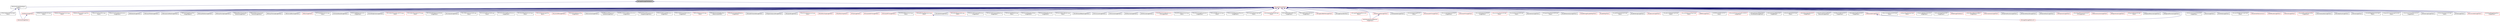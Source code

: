 digraph "itkImageToImageFilterDetail.h"
{
 // LATEX_PDF_SIZE
  edge [fontname="Helvetica",fontsize="10",labelfontname="Helvetica",labelfontsize="10"];
  node [fontname="Helvetica",fontsize="10",shape=record];
  Node1 [label="itkImageToImageFilterDetail.h",height=0.2,width=0.4,color="black", fillcolor="grey75", style="filled", fontcolor="black",tooltip=" "];
  Node1 -> Node2 [dir="back",color="midnightblue",fontsize="10",style="solid",fontname="Helvetica"];
  Node2 [label="itkExtractImageFilterRegion\lCopier.h",height=0.2,width=0.4,color="black", fillcolor="white", style="filled",URL="$itkExtractImageFilterRegionCopier_8h.html",tooltip=" "];
  Node2 -> Node3 [dir="back",color="midnightblue",fontsize="10",style="solid",fontname="Helvetica"];
  Node3 [label="itkExtractImageFilter.h",height=0.2,width=0.4,color="red", fillcolor="white", style="filled",URL="$itkExtractImageFilter_8h.html",tooltip=" "];
  Node2 -> Node5 [dir="back",color="midnightblue",fontsize="10",style="solid",fontname="Helvetica"];
  Node5 [label="itkTestingExtractSliceImage\lFilter.h",height=0.2,width=0.4,color="black", fillcolor="white", style="filled",URL="$itkTestingExtractSliceImageFilter_8h.html",tooltip=" "];
  Node1 -> Node6 [dir="back",color="midnightblue",fontsize="10",style="solid",fontname="Helvetica"];
  Node6 [label="itkImageToImageFilter.h",height=0.2,width=0.4,color="red", fillcolor="white", style="filled",URL="$itkImageToImageFilter_8h.html",tooltip=" "];
  Node6 -> Node7 [dir="back",color="midnightblue",fontsize="10",style="solid",fontname="Helvetica"];
  Node7 [label="itkAccumulateImageFilter.h",height=0.2,width=0.4,color="red", fillcolor="white", style="filled",URL="$itkAccumulateImageFilter_8h.html",tooltip=" "];
  Node6 -> Node9 [dir="back",color="midnightblue",fontsize="10",style="solid",fontname="Helvetica"];
  Node9 [label="itkAttributeMorphologyBase\lImageFilter.h",height=0.2,width=0.4,color="red", fillcolor="white", style="filled",URL="$itkAttributeMorphologyBaseImageFilter_8h.html",tooltip=" "];
  Node6 -> Node12 [dir="back",color="midnightblue",fontsize="10",style="solid",fontname="Helvetica"];
  Node12 [label="itkBSplineControlPointImage\lFilter.h",height=0.2,width=0.4,color="black", fillcolor="white", style="filled",URL="$itkBSplineControlPointImageFilter_8h.html",tooltip=" "];
  Node6 -> Node13 [dir="back",color="midnightblue",fontsize="10",style="solid",fontname="Helvetica"];
  Node13 [label="itkBSplineDecompositionImage\lFilter.h",height=0.2,width=0.4,color="red", fillcolor="white", style="filled",URL="$itkBSplineDecompositionImageFilter_8h.html",tooltip=" "];
  Node6 -> Node38 [dir="back",color="midnightblue",fontsize="10",style="solid",fontname="Helvetica"];
  Node38 [label="itkBSplineResampleImageFilter\lBase.h",height=0.2,width=0.4,color="red", fillcolor="white", style="filled",URL="$itkBSplineResampleImageFilterBase_8h.html",tooltip=" "];
  Node6 -> Node44 [dir="back",color="midnightblue",fontsize="10",style="solid",fontname="Helvetica"];
  Node44 [label="itkBayesianClassifierImage\lFilter.h",height=0.2,width=0.4,color="black", fillcolor="white", style="filled",URL="$itkBayesianClassifierImageFilter_8h.html",tooltip=" "];
  Node6 -> Node45 [dir="back",color="midnightblue",fontsize="10",style="solid",fontname="Helvetica"];
  Node45 [label="itkBayesianClassifierInitialization\lImageFilter.h",height=0.2,width=0.4,color="black", fillcolor="white", style="filled",URL="$itkBayesianClassifierInitializationImageFilter_8h.html",tooltip=" "];
  Node6 -> Node46 [dir="back",color="midnightblue",fontsize="10",style="solid",fontname="Helvetica"];
  Node46 [label="itkBilateralImageFilter.h",height=0.2,width=0.4,color="black", fillcolor="white", style="filled",URL="$itkBilateralImageFilter_8h.html",tooltip=" "];
  Node6 -> Node47 [dir="back",color="midnightblue",fontsize="10",style="solid",fontname="Helvetica"];
  Node47 [label="itkBinaryFillholeImageFilter.h",height=0.2,width=0.4,color="black", fillcolor="white", style="filled",URL="$itkBinaryFillholeImageFilter_8h.html",tooltip=" "];
  Node6 -> Node48 [dir="back",color="midnightblue",fontsize="10",style="solid",fontname="Helvetica"];
  Node48 [label="itkBinaryGrindPeakImageFilter.h",height=0.2,width=0.4,color="black", fillcolor="white", style="filled",URL="$itkBinaryGrindPeakImageFilter_8h.html",tooltip=" "];
  Node6 -> Node49 [dir="back",color="midnightblue",fontsize="10",style="solid",fontname="Helvetica"];
  Node49 [label="itkBinaryImageToLevelSet\lImageAdaptor.h",height=0.2,width=0.4,color="black", fillcolor="white", style="filled",URL="$itkBinaryImageToLevelSetImageAdaptor_8h.html",tooltip=" "];
  Node6 -> Node50 [dir="back",color="midnightblue",fontsize="10",style="solid",fontname="Helvetica"];
  Node50 [label="itkBinaryMedianImageFilter.h",height=0.2,width=0.4,color="black", fillcolor="white", style="filled",URL="$itkBinaryMedianImageFilter_8h.html",tooltip=" "];
  Node6 -> Node51 [dir="back",color="midnightblue",fontsize="10",style="solid",fontname="Helvetica"];
  Node51 [label="itkBinaryPruningImageFilter.h",height=0.2,width=0.4,color="black", fillcolor="white", style="filled",URL="$itkBinaryPruningImageFilter_8h.html",tooltip=" "];
  Node6 -> Node52 [dir="back",color="midnightblue",fontsize="10",style="solid",fontname="Helvetica"];
  Node52 [label="itkBinaryReconstructionBy\lDilationImageFilter.h",height=0.2,width=0.4,color="black", fillcolor="white", style="filled",URL="$itkBinaryReconstructionByDilationImageFilter_8h.html",tooltip=" "];
  Node6 -> Node53 [dir="back",color="midnightblue",fontsize="10",style="solid",fontname="Helvetica"];
  Node53 [label="itkBinaryReconstructionBy\lErosionImageFilter.h",height=0.2,width=0.4,color="black", fillcolor="white", style="filled",URL="$itkBinaryReconstructionByErosionImageFilter_8h.html",tooltip=" "];
  Node6 -> Node54 [dir="back",color="midnightblue",fontsize="10",style="solid",fontname="Helvetica"];
  Node54 [label="itkBinaryThinningImageFilter.h",height=0.2,width=0.4,color="black", fillcolor="white", style="filled",URL="$itkBinaryThinningImageFilter_8h.html",tooltip=" "];
  Node6 -> Node55 [dir="back",color="midnightblue",fontsize="10",style="solid",fontname="Helvetica"];
  Node55 [label="itkBinomialBlurImageFilter.h",height=0.2,width=0.4,color="black", fillcolor="white", style="filled",URL="$itkBinomialBlurImageFilter_8h.html",tooltip=" "];
  Node6 -> Node56 [dir="back",color="midnightblue",fontsize="10",style="solid",fontname="Helvetica"];
  Node56 [label="itkBoxImageFilter.h",height=0.2,width=0.4,color="red", fillcolor="white", style="filled",URL="$itkBoxImageFilter_8h.html",tooltip=" "];
  Node6 -> Node108 [dir="back",color="midnightblue",fontsize="10",style="solid",fontname="Helvetica"];
  Node108 [label="itkChangeInformationImage\lFilter.h",height=0.2,width=0.4,color="black", fillcolor="white", style="filled",URL="$itkChangeInformationImageFilter_8h.html",tooltip=" "];
  Node6 -> Node109 [dir="back",color="midnightblue",fontsize="10",style="solid",fontname="Helvetica"];
  Node109 [label="itkCheckerBoardImageFilter.h",height=0.2,width=0.4,color="black", fillcolor="white", style="filled",URL="$itkCheckerBoardImageFilter_8h.html",tooltip=" "];
  Node6 -> Node110 [dir="back",color="midnightblue",fontsize="10",style="solid",fontname="Helvetica"];
  Node110 [label="itkClosingByReconstruction\lImageFilter.h",height=0.2,width=0.4,color="black", fillcolor="white", style="filled",URL="$itkClosingByReconstructionImageFilter_8h.html",tooltip=" "];
  Node6 -> Node111 [dir="back",color="midnightblue",fontsize="10",style="solid",fontname="Helvetica"];
  Node111 [label="itkCollidingFrontsImageFilter.h",height=0.2,width=0.4,color="black", fillcolor="white", style="filled",URL="$itkCollidingFrontsImageFilter_8h.html",tooltip=" "];
  Node6 -> Node112 [dir="back",color="midnightblue",fontsize="10",style="solid",fontname="Helvetica"];
  Node112 [label="itkComplexToComplex1DFFTImage\lFilter.h",height=0.2,width=0.4,color="red", fillcolor="white", style="filled",URL="$itkComplexToComplex1DFFTImageFilter_8h.html",tooltip=" "];
  Node6 -> Node115 [dir="back",color="midnightblue",fontsize="10",style="solid",fontname="Helvetica"];
  Node115 [label="itkComplexToComplexFFTImage\lFilter.h",height=0.2,width=0.4,color="red", fillcolor="white", style="filled",URL="$itkComplexToComplexFFTImageFilter_8h.html",tooltip=" "];
  Node6 -> Node118 [dir="back",color="midnightblue",fontsize="10",style="solid",fontname="Helvetica"];
  Node118 [label="itkComposeDisplacementFields\lImageFilter.h",height=0.2,width=0.4,color="black", fillcolor="white", style="filled",URL="$itkComposeDisplacementFieldsImageFilter_8h.html",tooltip=" "];
  Node6 -> Node119 [dir="back",color="midnightblue",fontsize="10",style="solid",fontname="Helvetica"];
  Node119 [label="itkComposeImageFilter.h",height=0.2,width=0.4,color="black", fillcolor="white", style="filled",URL="$itkComposeImageFilter_8h.html",tooltip=" "];
  Node6 -> Node120 [dir="back",color="midnightblue",fontsize="10",style="solid",fontname="Helvetica"];
  Node120 [label="itkConfidenceConnectedImage\lFilter.h",height=0.2,width=0.4,color="black", fillcolor="white", style="filled",URL="$itkConfidenceConnectedImageFilter_8h.html",tooltip=" "];
  Node6 -> Node121 [dir="back",color="midnightblue",fontsize="10",style="solid",fontname="Helvetica"];
  Node121 [label="itkConnectedThresholdImage\lFilter.h",height=0.2,width=0.4,color="black", fillcolor="white", style="filled",URL="$itkConnectedThresholdImageFilter_8h.html",tooltip=" "];
  Node6 -> Node122 [dir="back",color="midnightblue",fontsize="10",style="solid",fontname="Helvetica"];
  Node122 [label="itkContourDirectedMeanDistance\lImageFilter.h",height=0.2,width=0.4,color="black", fillcolor="white", style="filled",URL="$itkContourDirectedMeanDistanceImageFilter_8h.html",tooltip=" "];
  Node6 -> Node123 [dir="back",color="midnightblue",fontsize="10",style="solid",fontname="Helvetica"];
  Node123 [label="itkContourMeanDistanceImage\lFilter.h",height=0.2,width=0.4,color="black", fillcolor="white", style="filled",URL="$itkContourMeanDistanceImageFilter_8h.html",tooltip=" "];
  Node6 -> Node124 [dir="back",color="midnightblue",fontsize="10",style="solid",fontname="Helvetica"];
  Node124 [label="itkConvolutionImageFilter\lBase.h",height=0.2,width=0.4,color="red", fillcolor="white", style="filled",URL="$itkConvolutionImageFilterBase_8h.html",tooltip=" "];
  Node6 -> Node138 [dir="back",color="midnightblue",fontsize="10",style="solid",fontname="Helvetica"];
  Node138 [label="itkCyclicShiftImageFilter.h",height=0.2,width=0.4,color="red", fillcolor="white", style="filled",URL="$itkCyclicShiftImageFilter_8h.html",tooltip=" "];
  Node6 -> Node140 [dir="back",color="midnightblue",fontsize="10",style="solid",fontname="Helvetica"];
  Node140 [label="itkDanielssonDistanceMap\lImageFilter.h",height=0.2,width=0.4,color="red", fillcolor="white", style="filled",URL="$itkDanielssonDistanceMapImageFilter_8h.html",tooltip=" "];
  Node6 -> Node144 [dir="back",color="midnightblue",fontsize="10",style="solid",fontname="Helvetica"];
  Node144 [label="itkDerivativeImageFilter.h",height=0.2,width=0.4,color="black", fillcolor="white", style="filled",URL="$itkDerivativeImageFilter_8h.html",tooltip=" "];
  Node6 -> Node145 [dir="back",color="midnightblue",fontsize="10",style="solid",fontname="Helvetica"];
  Node145 [label="itkDifferenceOfGaussians\lGradientImageFilter.h",height=0.2,width=0.4,color="black", fillcolor="white", style="filled",URL="$itkDifferenceOfGaussiansGradientImageFilter_8h.html",tooltip=" "];
  Node6 -> Node146 [dir="back",color="midnightblue",fontsize="10",style="solid",fontname="Helvetica"];
  Node146 [label="itkDiffusionTensor3DReconstruction\lImageFilter.h",height=0.2,width=0.4,color="black", fillcolor="white", style="filled",URL="$itkDiffusionTensor3DReconstructionImageFilter_8h.html",tooltip=" "];
  Node6 -> Node17 [dir="back",color="midnightblue",fontsize="10",style="solid",fontname="Helvetica"];
  Node17 [label="itkDirectFourierReconstruction\lImageToImageFilter.h",height=0.2,width=0.4,color="black", fillcolor="white", style="filled",URL="$itkDirectFourierReconstructionImageToImageFilter_8h.html",tooltip=" "];
  Node6 -> Node147 [dir="back",color="midnightblue",fontsize="10",style="solid",fontname="Helvetica"];
  Node147 [label="itkDirectedHausdorffDistance\lImageFilter.h",height=0.2,width=0.4,color="black", fillcolor="white", style="filled",URL="$itkDirectedHausdorffDistanceImageFilter_8h.html",tooltip=" "];
  Node6 -> Node148 [dir="back",color="midnightblue",fontsize="10",style="solid",fontname="Helvetica"];
  Node148 [label="itkDiscreteGaussianDerivative\lImageFilter.h",height=0.2,width=0.4,color="black", fillcolor="white", style="filled",URL="$itkDiscreteGaussianDerivativeImageFilter_8h.html",tooltip=" "];
  Node6 -> Node149 [dir="back",color="midnightblue",fontsize="10",style="solid",fontname="Helvetica"];
  Node149 [label="itkDiscreteGaussianImage\lFilter.h",height=0.2,width=0.4,color="red", fillcolor="white", style="filled",URL="$itkDiscreteGaussianImageFilter_8h.html",tooltip=" "];
  Node6 -> Node152 [dir="back",color="midnightblue",fontsize="10",style="solid",fontname="Helvetica"];
  Node152 [label="itkDisplacementFieldJacobian\lDeterminantFilter.h",height=0.2,width=0.4,color="black", fillcolor="white", style="filled",URL="$itkDisplacementFieldJacobianDeterminantFilter_8h.html",tooltip=" "];
  Node6 -> Node153 [dir="back",color="midnightblue",fontsize="10",style="solid",fontname="Helvetica"];
  Node153 [label="itkDisplacementFieldToBSpline\lImageFilter.h",height=0.2,width=0.4,color="red", fillcolor="white", style="filled",URL="$itkDisplacementFieldToBSplineImageFilter_8h.html",tooltip=" "];
  Node6 -> Node157 [dir="back",color="midnightblue",fontsize="10",style="solid",fontname="Helvetica"];
  Node157 [label="itkDoubleThresholdImageFilter.h",height=0.2,width=0.4,color="black", fillcolor="white", style="filled",URL="$itkDoubleThresholdImageFilter_8h.html",tooltip=" "];
  Node6 -> Node158 [dir="back",color="midnightblue",fontsize="10",style="solid",fontname="Helvetica"];
  Node158 [label="itkEigenAnalysis2DImageFilter.h",height=0.2,width=0.4,color="black", fillcolor="white", style="filled",URL="$itkEigenAnalysis2DImageFilter_8h.html",tooltip=" "];
  Node6 -> Node159 [dir="back",color="midnightblue",fontsize="10",style="solid",fontname="Helvetica"];
  Node159 [label="itkExpandImageFilter.h",height=0.2,width=0.4,color="black", fillcolor="white", style="filled",URL="$itkExpandImageFilter_8h.html",tooltip=" "];
  Node6 -> Node160 [dir="back",color="midnightblue",fontsize="10",style="solid",fontname="Helvetica"];
  Node160 [label="itkFastChamferDistanceImage\lFilter.h",height=0.2,width=0.4,color="red", fillcolor="white", style="filled",URL="$itkFastChamferDistanceImageFilter_8h.html",tooltip=" "];
  Node6 -> Node165 [dir="back",color="midnightblue",fontsize="10",style="solid",fontname="Helvetica"];
  Node165 [label="itkFastMarchingImageFilter.h",height=0.2,width=0.4,color="red", fillcolor="white", style="filled",URL="$itkFastMarchingImageFilter_8h.html",tooltip=" "];
  Node6 -> Node171 [dir="back",color="midnightblue",fontsize="10",style="solid",fontname="Helvetica"];
  Node171 [label="itkFastMarchingTraits.h",height=0.2,width=0.4,color="red", fillcolor="white", style="filled",URL="$itkFastMarchingTraits_8h.html",tooltip=" "];
  Node6 -> Node182 [dir="back",color="midnightblue",fontsize="10",style="solid",fontname="Helvetica"];
  Node182 [label="itkFlipImageFilter.h",height=0.2,width=0.4,color="red", fillcolor="white", style="filled",URL="$itkFlipImageFilter_8h.html",tooltip=" "];
  Node6 -> Node184 [dir="back",color="midnightblue",fontsize="10",style="solid",fontname="Helvetica"];
  Node184 [label="itkForward1DFFTImageFilter.h",height=0.2,width=0.4,color="red", fillcolor="white", style="filled",URL="$itkForward1DFFTImageFilter_8h.html",tooltip=" "];
  Node6 -> Node187 [dir="back",color="midnightblue",fontsize="10",style="solid",fontname="Helvetica"];
  Node187 [label="itkForwardFFTImageFilter.h",height=0.2,width=0.4,color="red", fillcolor="white", style="filled",URL="$itkForwardFFTImageFilter_8h.html",tooltip=" "];
  Node6 -> Node190 [dir="back",color="midnightblue",fontsize="10",style="solid",fontname="Helvetica"];
  Node190 [label="itkFullToHalfHermitianImage\lFilter.h",height=0.2,width=0.4,color="black", fillcolor="white", style="filled",URL="$itkFullToHalfHermitianImageFilter_8h.html",tooltip=" "];
  Node6 -> Node191 [dir="back",color="midnightblue",fontsize="10",style="solid",fontname="Helvetica"];
  Node191 [label="itkGPUImageToImageFilter.h",height=0.2,width=0.4,color="red", fillcolor="white", style="filled",URL="$itkGPUImageToImageFilter_8h.html",tooltip=" "];
  Node191 -> Node203 [dir="back",color="midnightblue",fontsize="10",style="solid",fontname="Helvetica"];
  Node203 [label="itkGPUNeighborhoodOperator\lImageFilter.h",height=0.2,width=0.4,color="red", fillcolor="white", style="filled",URL="$itkGPUNeighborhoodOperatorImageFilter_8h.html",tooltip=" "];
  Node6 -> Node203 [dir="back",color="midnightblue",fontsize="10",style="solid",fontname="Helvetica"];
  Node6 -> Node204 [dir="back",color="midnightblue",fontsize="10",style="solid",fontname="Helvetica"];
  Node204 [label="itkGradientImageFilter.h",height=0.2,width=0.4,color="black", fillcolor="white", style="filled",URL="$itkGradientImageFilter_8h.html",tooltip=" "];
  Node6 -> Node205 [dir="back",color="midnightblue",fontsize="10",style="solid",fontname="Helvetica"];
  Node205 [label="itkGradientMagnitudeImage\lFilter.h",height=0.2,width=0.4,color="red", fillcolor="white", style="filled",URL="$itkGradientMagnitudeImageFilter_8h.html",tooltip=" "];
  Node6 -> Node207 [dir="back",color="midnightblue",fontsize="10",style="solid",fontname="Helvetica"];
  Node207 [label="itkGrayscaleConnectedClosing\lImageFilter.h",height=0.2,width=0.4,color="black", fillcolor="white", style="filled",URL="$itkGrayscaleConnectedClosingImageFilter_8h.html",tooltip=" "];
  Node6 -> Node208 [dir="back",color="midnightblue",fontsize="10",style="solid",fontname="Helvetica"];
  Node208 [label="itkGrayscaleConnectedOpening\lImageFilter.h",height=0.2,width=0.4,color="black", fillcolor="white", style="filled",URL="$itkGrayscaleConnectedOpeningImageFilter_8h.html",tooltip=" "];
  Node6 -> Node209 [dir="back",color="midnightblue",fontsize="10",style="solid",fontname="Helvetica"];
  Node209 [label="itkGrayscaleFillholeImage\lFilter.h",height=0.2,width=0.4,color="black", fillcolor="white", style="filled",URL="$itkGrayscaleFillholeImageFilter_8h.html",tooltip=" "];
  Node6 -> Node210 [dir="back",color="midnightblue",fontsize="10",style="solid",fontname="Helvetica"];
  Node210 [label="itkGrayscaleGeodesicDilate\lImageFilter.h",height=0.2,width=0.4,color="black", fillcolor="white", style="filled",URL="$itkGrayscaleGeodesicDilateImageFilter_8h.html",tooltip=" "];
  Node6 -> Node211 [dir="back",color="midnightblue",fontsize="10",style="solid",fontname="Helvetica"];
  Node211 [label="itkGrayscaleGeodesicErode\lImageFilter.h",height=0.2,width=0.4,color="black", fillcolor="white", style="filled",URL="$itkGrayscaleGeodesicErodeImageFilter_8h.html",tooltip=" "];
  Node6 -> Node212 [dir="back",color="midnightblue",fontsize="10",style="solid",fontname="Helvetica"];
  Node212 [label="itkGrayscaleGrindPeakImage\lFilter.h",height=0.2,width=0.4,color="black", fillcolor="white", style="filled",URL="$itkGrayscaleGrindPeakImageFilter_8h.html",tooltip=" "];
  Node6 -> Node213 [dir="back",color="midnightblue",fontsize="10",style="solid",fontname="Helvetica"];
  Node213 [label="itkGridForwardWarpImageFilter.h",height=0.2,width=0.4,color="black", fillcolor="white", style="filled",URL="$itkGridForwardWarpImageFilter_8h.html",tooltip=" "];
  Node6 -> Node214 [dir="back",color="midnightblue",fontsize="10",style="solid",fontname="Helvetica"];
  Node214 [label="itkHConcaveImageFilter.h",height=0.2,width=0.4,color="black", fillcolor="white", style="filled",URL="$itkHConcaveImageFilter_8h.html",tooltip=" "];
  Node6 -> Node215 [dir="back",color="midnightblue",fontsize="10",style="solid",fontname="Helvetica"];
  Node215 [label="itkHConvexImageFilter.h",height=0.2,width=0.4,color="black", fillcolor="white", style="filled",URL="$itkHConvexImageFilter_8h.html",tooltip=" "];
  Node6 -> Node216 [dir="back",color="midnightblue",fontsize="10",style="solid",fontname="Helvetica"];
  Node216 [label="itkHMaximaImageFilter.h",height=0.2,width=0.4,color="black", fillcolor="white", style="filled",URL="$itkHMaximaImageFilter_8h.html",tooltip=" "];
  Node6 -> Node217 [dir="back",color="midnightblue",fontsize="10",style="solid",fontname="Helvetica"];
  Node217 [label="itkHMinimaImageFilter.h",height=0.2,width=0.4,color="black", fillcolor="white", style="filled",URL="$itkHMinimaImageFilter_8h.html",tooltip=" "];
  Node6 -> Node218 [dir="back",color="midnightblue",fontsize="10",style="solid",fontname="Helvetica"];
  Node218 [label="itkHalfHermitianToRealInverse\lFFTImageFilter.h",height=0.2,width=0.4,color="red", fillcolor="white", style="filled",URL="$itkHalfHermitianToRealInverseFFTImageFilter_8h.html",tooltip=" "];
  Node6 -> Node221 [dir="back",color="midnightblue",fontsize="10",style="solid",fontname="Helvetica"];
  Node221 [label="itkHalfToFullHermitianImage\lFilter.h",height=0.2,width=0.4,color="black", fillcolor="white", style="filled",URL="$itkHalfToFullHermitianImageFilter_8h.html",tooltip=" "];
  Node6 -> Node222 [dir="back",color="midnightblue",fontsize="10",style="solid",fontname="Helvetica"];
  Node222 [label="itkHardConnectedComponent\lImageFilter.h",height=0.2,width=0.4,color="black", fillcolor="white", style="filled",URL="$itkHardConnectedComponentImageFilter_8h.html",tooltip=" "];
  Node6 -> Node223 [dir="back",color="midnightblue",fontsize="10",style="solid",fontname="Helvetica"];
  Node223 [label="itkHausdorffDistanceImage\lFilter.h",height=0.2,width=0.4,color="black", fillcolor="white", style="filled",URL="$itkHausdorffDistanceImageFilter_8h.html",tooltip=" "];
  Node6 -> Node224 [dir="back",color="midnightblue",fontsize="10",style="solid",fontname="Helvetica"];
  Node224 [label="itkHessianToObjectnessMeasure\lImageFilter.h",height=0.2,width=0.4,color="black", fillcolor="white", style="filled",URL="$itkHessianToObjectnessMeasureImageFilter_8h.html",tooltip=" "];
  Node6 -> Node225 [dir="back",color="midnightblue",fontsize="10",style="solid",fontname="Helvetica"];
  Node225 [label="itkHistogramMatchingImage\lFilter.h",height=0.2,width=0.4,color="black", fillcolor="white", style="filled",URL="$itkHistogramMatchingImageFilter_8h.html",tooltip=" "];
  Node6 -> Node226 [dir="back",color="midnightblue",fontsize="10",style="solid",fontname="Helvetica"];
  Node226 [label="itkHistogramThresholdImage\lFilter.h",height=0.2,width=0.4,color="red", fillcolor="white", style="filled",URL="$itkHistogramThresholdImageFilter_8h.html",tooltip=" "];
  Node6 -> Node239 [dir="back",color="midnightblue",fontsize="10",style="solid",fontname="Helvetica"];
  Node239 [label="itkHoughTransform2DCircles\lImageFilter.h",height=0.2,width=0.4,color="black", fillcolor="white", style="filled",URL="$itkHoughTransform2DCirclesImageFilter_8h.html",tooltip=" "];
  Node6 -> Node240 [dir="back",color="midnightblue",fontsize="10",style="solid",fontname="Helvetica"];
  Node240 [label="itkHoughTransform2DLines\lImageFilter.h",height=0.2,width=0.4,color="black", fillcolor="white", style="filled",URL="$itkHoughTransform2DLinesImageFilter_8h.html",tooltip=" "];
  Node6 -> Node241 [dir="back",color="midnightblue",fontsize="10",style="solid",fontname="Helvetica"];
  Node241 [label="itkImageAndPathToImageFilter.h",height=0.2,width=0.4,color="red", fillcolor="white", style="filled",URL="$itkImageAndPathToImageFilter_8h.html",tooltip=" "];
  Node6 -> Node243 [dir="back",color="midnightblue",fontsize="10",style="solid",fontname="Helvetica"];
  Node243 [label="itkImageClassifierFilter.h",height=0.2,width=0.4,color="black", fillcolor="white", style="filled",URL="$itkImageClassifierFilter_8h.html",tooltip=" "];
  Node6 -> Node244 [dir="back",color="midnightblue",fontsize="10",style="solid",fontname="Helvetica"];
  Node244 [label="itkImageShapeModelEstimator\lBase.h",height=0.2,width=0.4,color="red", fillcolor="white", style="filled",URL="$itkImageShapeModelEstimatorBase_8h.html",tooltip=" "];
  Node6 -> Node247 [dir="back",color="midnightblue",fontsize="10",style="solid",fontname="Helvetica"];
  Node247 [label="itkImageToImageMetricv4.h",height=0.2,width=0.4,color="red", fillcolor="white", style="filled",URL="$itkImageToImageMetricv4_8h.html",tooltip=" "];
  Node6 -> Node258 [dir="back",color="midnightblue",fontsize="10",style="solid",fontname="Helvetica"];
  Node258 [label="itkInPlaceImageFilter.h",height=0.2,width=0.4,color="red", fillcolor="white", style="filled",URL="$itkInPlaceImageFilter_8h.html",tooltip=" "];
  Node258 -> Node3 [dir="back",color="midnightblue",fontsize="10",style="solid",fontname="Helvetica"];
  Node6 -> Node433 [dir="back",color="midnightblue",fontsize="10",style="solid",fontname="Helvetica"];
  Node433 [label="itkInterpolateImageFilter.h",height=0.2,width=0.4,color="black", fillcolor="white", style="filled",URL="$itkInterpolateImageFilter_8h.html",tooltip=" "];
  Node6 -> Node37 [dir="back",color="midnightblue",fontsize="10",style="solid",fontname="Helvetica"];
  Node37 [label="itkInterpolateImagePoints\lFilter.h",height=0.2,width=0.4,color="black", fillcolor="white", style="filled",URL="$itkInterpolateImagePointsFilter_8h.html",tooltip=" "];
  Node6 -> Node434 [dir="back",color="midnightblue",fontsize="10",style="solid",fontname="Helvetica"];
  Node434 [label="itkInverse1DFFTImageFilter.h",height=0.2,width=0.4,color="red", fillcolor="white", style="filled",URL="$itkInverse1DFFTImageFilter_8h.html",tooltip=" "];
  Node6 -> Node437 [dir="back",color="midnightblue",fontsize="10",style="solid",fontname="Helvetica"];
  Node437 [label="itkInverseDisplacementField\lImageFilter.h",height=0.2,width=0.4,color="black", fillcolor="white", style="filled",URL="$itkInverseDisplacementFieldImageFilter_8h.html",tooltip=" "];
  Node6 -> Node438 [dir="back",color="midnightblue",fontsize="10",style="solid",fontname="Helvetica"];
  Node438 [label="itkInverseFFTImageFilter.h",height=0.2,width=0.4,color="red", fillcolor="white", style="filled",URL="$itkInverseFFTImageFilter_8h.html",tooltip=" "];
  Node6 -> Node441 [dir="back",color="midnightblue",fontsize="10",style="solid",fontname="Helvetica"];
  Node441 [label="itkInvertDisplacementField\lImageFilter.h",height=0.2,width=0.4,color="black", fillcolor="white", style="filled",URL="$itkInvertDisplacementFieldImageFilter_8h.html",tooltip=" "];
  Node6 -> Node442 [dir="back",color="midnightblue",fontsize="10",style="solid",fontname="Helvetica"];
  Node442 [label="itkIsoContourDistanceImage\lFilter.h",height=0.2,width=0.4,color="red", fillcolor="white", style="filled",URL="$itkIsoContourDistanceImageFilter_8h.html",tooltip=" "];
  Node6 -> Node443 [dir="back",color="midnightblue",fontsize="10",style="solid",fontname="Helvetica"];
  Node443 [label="itkIsolatedConnectedImage\lFilter.h",height=0.2,width=0.4,color="black", fillcolor="white", style="filled",URL="$itkIsolatedConnectedImageFilter_8h.html",tooltip=" "];
  Node6 -> Node444 [dir="back",color="midnightblue",fontsize="10",style="solid",fontname="Helvetica"];
  Node444 [label="itkJoinSeriesImageFilter.h",height=0.2,width=0.4,color="black", fillcolor="white", style="filled",URL="$itkJoinSeriesImageFilter_8h.html",tooltip=" "];
  Node6 -> Node445 [dir="back",color="midnightblue",fontsize="10",style="solid",fontname="Helvetica"];
  Node445 [label="itkKappaSigmaThresholdImage\lFilter.h",height=0.2,width=0.4,color="black", fillcolor="white", style="filled",URL="$itkKappaSigmaThresholdImageFilter_8h.html",tooltip=" "];
  Node6 -> Node446 [dir="back",color="midnightblue",fontsize="10",style="solid",fontname="Helvetica"];
  Node446 [label="itkLabelGeometryImageFilter.h",height=0.2,width=0.4,color="black", fillcolor="white", style="filled",URL="$itkLabelGeometryImageFilter_8h.html",tooltip=" "];
  Node6 -> Node447 [dir="back",color="midnightblue",fontsize="10",style="solid",fontname="Helvetica"];
  Node447 [label="itkLabelImageToLabelMapFilter.h",height=0.2,width=0.4,color="red", fillcolor="white", style="filled",URL="$itkLabelImageToLabelMapFilter_8h.html",tooltip=" "];
  Node6 -> Node460 [dir="back",color="midnightblue",fontsize="10",style="solid",fontname="Helvetica"];
  Node460 [label="itkLabelMapFilter.h",height=0.2,width=0.4,color="red", fillcolor="white", style="filled",URL="$itkLabelMapFilter_8h.html",tooltip=" "];
  Node6 -> Node506 [dir="back",color="midnightblue",fontsize="10",style="solid",fontname="Helvetica"];
  Node506 [label="itkLabelMapToAttributeImage\lFilter.h",height=0.2,width=0.4,color="black", fillcolor="white", style="filled",URL="$itkLabelMapToAttributeImageFilter_8h.html",tooltip=" "];
  Node6 -> Node507 [dir="back",color="midnightblue",fontsize="10",style="solid",fontname="Helvetica"];
  Node507 [label="itkLabelVotingImageFilter.h",height=0.2,width=0.4,color="black", fillcolor="white", style="filled",URL="$itkLabelVotingImageFilter_8h.html",tooltip=" "];
  Node6 -> Node508 [dir="back",color="midnightblue",fontsize="10",style="solid",fontname="Helvetica"];
  Node508 [label="itkLaplacianImageFilter.h",height=0.2,width=0.4,color="red", fillcolor="white", style="filled",URL="$itkLaplacianImageFilter_8h.html",tooltip=" "];
  Node6 -> Node510 [dir="back",color="midnightblue",fontsize="10",style="solid",fontname="Helvetica"];
  Node510 [label="itkLaplacianSharpeningImage\lFilter.h",height=0.2,width=0.4,color="black", fillcolor="white", style="filled",URL="$itkLaplacianSharpeningImageFilter_8h.html",tooltip=" "];
  Node6 -> Node511 [dir="back",color="midnightblue",fontsize="10",style="solid",fontname="Helvetica"];
  Node511 [label="itkLevelSetDomainMapImage\lFilter.h",height=0.2,width=0.4,color="red", fillcolor="white", style="filled",URL="$itkLevelSetDomainMapImageFilter_8h.html",tooltip=" "];
  Node6 -> Node514 [dir="back",color="midnightblue",fontsize="10",style="solid",fontname="Helvetica"];
  Node514 [label="itkMRFImageFilter.h",height=0.2,width=0.4,color="red", fillcolor="white", style="filled",URL="$itkMRFImageFilter_8h.html",tooltip=" "];
  Node6 -> Node516 [dir="back",color="midnightblue",fontsize="10",style="solid",fontname="Helvetica"];
  Node516 [label="itkMRIBiasFieldCorrection\lFilter.h",height=0.2,width=0.4,color="black", fillcolor="white", style="filled",URL="$itkMRIBiasFieldCorrectionFilter_8h.html",tooltip=" "];
  Node6 -> Node517 [dir="back",color="midnightblue",fontsize="10",style="solid",fontname="Helvetica"];
  Node517 [label="itkMaskedFFTNormalizedCorrelation\lImageFilter.h",height=0.2,width=0.4,color="red", fillcolor="white", style="filled",URL="$itkMaskedFFTNormalizedCorrelationImageFilter_8h.html",tooltip=" "];
  Node6 -> Node519 [dir="back",color="midnightblue",fontsize="10",style="solid",fontname="Helvetica"];
  Node519 [label="itkMorphologicalWatershed\lFromMarkersImageFilter.h",height=0.2,width=0.4,color="black", fillcolor="white", style="filled",URL="$itkMorphologicalWatershedFromMarkersImageFilter_8h.html",tooltip=" "];
  Node6 -> Node520 [dir="back",color="midnightblue",fontsize="10",style="solid",fontname="Helvetica"];
  Node520 [label="itkMorphologicalWatershed\lImageFilter.h",height=0.2,width=0.4,color="black", fillcolor="white", style="filled",URL="$itkMorphologicalWatershedImageFilter_8h.html",tooltip=" "];
  Node6 -> Node521 [dir="back",color="midnightblue",fontsize="10",style="solid",fontname="Helvetica"];
  Node521 [label="itkMultiLabelSTAPLEImage\lFilter.h",height=0.2,width=0.4,color="black", fillcolor="white", style="filled",URL="$itkMultiLabelSTAPLEImageFilter_8h.html",tooltip=" "];
  Node6 -> Node522 [dir="back",color="midnightblue",fontsize="10",style="solid",fontname="Helvetica"];
  Node522 [label="itkMultiResolutionPyramid\lImageFilter.h",height=0.2,width=0.4,color="red", fillcolor="white", style="filled",URL="$itkMultiResolutionPyramidImageFilter_8h.html",tooltip=" "];
  Node6 -> Node355 [dir="back",color="midnightblue",fontsize="10",style="solid",fontname="Helvetica"];
  Node355 [label="itkMultiScaleHessianBased\lMeasureImageFilter.h",height=0.2,width=0.4,color="black", fillcolor="white", style="filled",URL="$itkMultiScaleHessianBasedMeasureImageFilter_8h.html",tooltip=" "];
  Node6 -> Node524 [dir="back",color="midnightblue",fontsize="10",style="solid",fontname="Helvetica"];
  Node524 [label="itkN4BiasFieldCorrection\lImageFilter.h",height=0.2,width=0.4,color="black", fillcolor="white", style="filled",URL="$itkN4BiasFieldCorrectionImageFilter_8h.html",tooltip=" "];
  Node6 -> Node525 [dir="back",color="midnightblue",fontsize="10",style="solid",fontname="Helvetica"];
  Node525 [label="itkNeighborhoodConnected\lImageFilter.h",height=0.2,width=0.4,color="black", fillcolor="white", style="filled",URL="$itkNeighborhoodConnectedImageFilter_8h.html",tooltip=" "];
  Node6 -> Node526 [dir="back",color="midnightblue",fontsize="10",style="solid",fontname="Helvetica"];
  Node526 [label="itkNeighborhoodOperatorImage\lFilter.h",height=0.2,width=0.4,color="red", fillcolor="white", style="filled",URL="$itkNeighborhoodOperatorImageFilter_8h.html",tooltip=" "];
  Node526 -> Node203 [dir="back",color="midnightblue",fontsize="10",style="solid",fontname="Helvetica"];
  Node6 -> Node529 [dir="back",color="midnightblue",fontsize="10",style="solid",fontname="Helvetica"];
  Node529 [label="itkNormalizeToConstantImage\lFilter.h",height=0.2,width=0.4,color="black", fillcolor="white", style="filled",URL="$itkNormalizeToConstantImageFilter_8h.html",tooltip=" "];
  Node6 -> Node530 [dir="back",color="midnightblue",fontsize="10",style="solid",fontname="Helvetica"];
  Node530 [label="itkObjectMorphologyImage\lFilter.h",height=0.2,width=0.4,color="red", fillcolor="white", style="filled",URL="$itkObjectMorphologyImageFilter_8h.html",tooltip=" "];
  Node6 -> Node533 [dir="back",color="midnightblue",fontsize="10",style="solid",fontname="Helvetica"];
  Node533 [label="itkOpeningByReconstruction\lImageFilter.h",height=0.2,width=0.4,color="black", fillcolor="white", style="filled",URL="$itkOpeningByReconstructionImageFilter_8h.html",tooltip=" "];
  Node6 -> Node534 [dir="back",color="midnightblue",fontsize="10",style="solid",fontname="Helvetica"];
  Node534 [label="itkOtsuMultipleThresholds\lImageFilter.h",height=0.2,width=0.4,color="black", fillcolor="white", style="filled",URL="$itkOtsuMultipleThresholdsImageFilter_8h.html",tooltip=" "];
  Node6 -> Node535 [dir="back",color="midnightblue",fontsize="10",style="solid",fontname="Helvetica"];
  Node535 [label="itkPadImageFilterBase.h",height=0.2,width=0.4,color="red", fillcolor="white", style="filled",URL="$itkPadImageFilterBase_8h.html",tooltip=" "];
  Node6 -> Node542 [dir="back",color="midnightblue",fontsize="10",style="solid",fontname="Helvetica"];
  Node542 [label="itkPatchBasedDenoisingBase\lImageFilter.h",height=0.2,width=0.4,color="red", fillcolor="white", style="filled",URL="$itkPatchBasedDenoisingBaseImageFilter_8h.html",tooltip=" "];
  Node6 -> Node544 [dir="back",color="midnightblue",fontsize="10",style="solid",fontname="Helvetica"];
  Node544 [label="itkPermuteAxesImageFilter.h",height=0.2,width=0.4,color="red", fillcolor="white", style="filled",URL="$itkPermuteAxesImageFilter_8h.html",tooltip=" "];
  Node6 -> Node545 [dir="back",color="midnightblue",fontsize="10",style="solid",fontname="Helvetica"];
  Node545 [label="itkPipelineMonitorImageFilter.h",height=0.2,width=0.4,color="black", fillcolor="white", style="filled",URL="$itkPipelineMonitorImageFilter_8h.html",tooltip=" "];
  Node6 -> Node546 [dir="back",color="midnightblue",fontsize="10",style="solid",fontname="Helvetica"];
  Node546 [label="itkPolylineMask2DImageFilter.h",height=0.2,width=0.4,color="black", fillcolor="white", style="filled",URL="$itkPolylineMask2DImageFilter_8h.html",tooltip=" "];
  Node6 -> Node547 [dir="back",color="midnightblue",fontsize="10",style="solid",fontname="Helvetica"];
  Node547 [label="itkPolylineMaskImageFilter.h",height=0.2,width=0.4,color="black", fillcolor="white", style="filled",URL="$itkPolylineMaskImageFilter_8h.html",tooltip=" "];
  Node6 -> Node548 [dir="back",color="midnightblue",fontsize="10",style="solid",fontname="Helvetica"];
  Node548 [label="itkProjectionImageFilter.h",height=0.2,width=0.4,color="red", fillcolor="white", style="filled",URL="$itkProjectionImageFilter_8h.html",tooltip=" "];
  Node6 -> Node557 [dir="back",color="midnightblue",fontsize="10",style="solid",fontname="Helvetica"];
  Node557 [label="itkRealToHalfHermitianForward\lFFTImageFilter.h",height=0.2,width=0.4,color="red", fillcolor="white", style="filled",URL="$itkRealToHalfHermitianForwardFFTImageFilter_8h.html",tooltip=" "];
  Node6 -> Node560 [dir="back",color="midnightblue",fontsize="10",style="solid",fontname="Helvetica"];
  Node560 [label="itkReconstructionImageFilter.h",height=0.2,width=0.4,color="red", fillcolor="white", style="filled",URL="$itkReconstructionImageFilter_8h.html",tooltip=" "];
  Node6 -> Node563 [dir="back",color="midnightblue",fontsize="10",style="solid",fontname="Helvetica"];
  Node563 [label="itkRegionGrowImageFilter.h",height=0.2,width=0.4,color="red", fillcolor="white", style="filled",URL="$itkRegionGrowImageFilter_8h.html",tooltip=" "];
  Node6 -> Node565 [dir="back",color="midnightblue",fontsize="10",style="solid",fontname="Helvetica"];
  Node565 [label="itkRegionOfInterestImage\lFilter.h",height=0.2,width=0.4,color="red", fillcolor="white", style="filled",URL="$itkRegionOfInterestImageFilter_8h.html",tooltip=" "];
  Node6 -> Node567 [dir="back",color="midnightblue",fontsize="10",style="solid",fontname="Helvetica"];
  Node567 [label="itkRegionalMaximaImageFilter.h",height=0.2,width=0.4,color="black", fillcolor="white", style="filled",URL="$itkRegionalMaximaImageFilter_8h.html",tooltip=" "];
  Node6 -> Node568 [dir="back",color="midnightblue",fontsize="10",style="solid",fontname="Helvetica"];
  Node568 [label="itkRegionalMinimaImageFilter.h",height=0.2,width=0.4,color="black", fillcolor="white", style="filled",URL="$itkRegionalMinimaImageFilter_8h.html",tooltip=" "];
  Node6 -> Node569 [dir="back",color="midnightblue",fontsize="10",style="solid",fontname="Helvetica"];
  Node569 [label="itkResampleImageFilter.h",height=0.2,width=0.4,color="red", fillcolor="white", style="filled",URL="$itkResampleImageFilter_8h.html",tooltip=" "];
  Node569 -> Node247 [dir="back",color="midnightblue",fontsize="10",style="solid",fontname="Helvetica"];
  Node6 -> Node570 [dir="back",color="midnightblue",fontsize="10",style="solid",fontname="Helvetica"];
  Node570 [label="itkRobustAutomaticThreshold\lImageFilter.h",height=0.2,width=0.4,color="black", fillcolor="white", style="filled",URL="$itkRobustAutomaticThresholdImageFilter_8h.html",tooltip=" "];
  Node6 -> Node571 [dir="back",color="midnightblue",fontsize="10",style="solid",fontname="Helvetica"];
  Node571 [label="itkSLICImageFilter.h",height=0.2,width=0.4,color="black", fillcolor="white", style="filled",URL="$itkSLICImageFilter_8h.html",tooltip=" "];
  Node6 -> Node572 [dir="back",color="midnightblue",fontsize="10",style="solid",fontname="Helvetica"];
  Node572 [label="itkSTAPLEImageFilter.h",height=0.2,width=0.4,color="black", fillcolor="white", style="filled",URL="$itkSTAPLEImageFilter_8h.html",tooltip=" "];
  Node6 -> Node573 [dir="back",color="midnightblue",fontsize="10",style="solid",fontname="Helvetica"];
  Node573 [label="itkScalarToRGBColormapImage\lFilter.h",height=0.2,width=0.4,color="black", fillcolor="white", style="filled",URL="$itkScalarToRGBColormapImageFilter_8h.html",tooltip=" "];
  Node6 -> Node574 [dir="back",color="midnightblue",fontsize="10",style="solid",fontname="Helvetica"];
  Node574 [label="itkScanlineFilterCommon.h",height=0.2,width=0.4,color="red", fillcolor="white", style="filled",URL="$itkScanlineFilterCommon_8h.html",tooltip=" "];
  Node6 -> Node580 [dir="back",color="midnightblue",fontsize="10",style="solid",fontname="Helvetica"];
  Node580 [label="itkShiftScaleImageFilter.h",height=0.2,width=0.4,color="red", fillcolor="white", style="filled",URL="$itkShiftScaleImageFilter_8h.html",tooltip=" "];
  Node6 -> Node582 [dir="back",color="midnightblue",fontsize="10",style="solid",fontname="Helvetica"];
  Node582 [label="itkShrinkImageFilter.h",height=0.2,width=0.4,color="red", fillcolor="white", style="filled",URL="$itkShrinkImageFilter_8h.html",tooltip=" "];
  Node6 -> Node584 [dir="back",color="midnightblue",fontsize="10",style="solid",fontname="Helvetica"];
  Node584 [label="itkSignedMaurerDistanceMap\lImageFilter.h",height=0.2,width=0.4,color="red", fillcolor="white", style="filled",URL="$itkSignedMaurerDistanceMapImageFilter_8h.html",tooltip=" "];
  Node6 -> Node585 [dir="back",color="midnightblue",fontsize="10",style="solid",fontname="Helvetica"];
  Node585 [label="itkSimilarityIndexImageFilter.h",height=0.2,width=0.4,color="black", fillcolor="white", style="filled",URL="$itkSimilarityIndexImageFilter_8h.html",tooltip=" "];
  Node6 -> Node586 [dir="back",color="midnightblue",fontsize="10",style="solid",fontname="Helvetica"];
  Node586 [label="itkSliceBySliceImageFilter.h",height=0.2,width=0.4,color="black", fillcolor="white", style="filled",URL="$itkSliceBySliceImageFilter_8h.html",tooltip=" "];
  Node6 -> Node587 [dir="back",color="midnightblue",fontsize="10",style="solid",fontname="Helvetica"];
  Node587 [label="itkSliceImageFilter.h",height=0.2,width=0.4,color="black", fillcolor="white", style="filled",URL="$itkSliceImageFilter_8h.html",tooltip=" "];
  Node6 -> Node588 [dir="back",color="midnightblue",fontsize="10",style="solid",fontname="Helvetica"];
  Node588 [label="itkSobelEdgeDetectionImage\lFilter.h",height=0.2,width=0.4,color="black", fillcolor="white", style="filled",URL="$itkSobelEdgeDetectionImageFilter_8h.html",tooltip=" "];
  Node6 -> Node589 [dir="back",color="midnightblue",fontsize="10",style="solid",fontname="Helvetica"];
  Node589 [label="itkSpatialFunctionImageEvaluator\lFilter.h",height=0.2,width=0.4,color="black", fillcolor="white", style="filled",URL="$itkSpatialFunctionImageEvaluatorFilter_8h.html",tooltip=" "];
  Node6 -> Node590 [dir="back",color="midnightblue",fontsize="10",style="solid",fontname="Helvetica"];
  Node590 [label="itkStochasticFractalDimension\lImageFilter.h",height=0.2,width=0.4,color="black", fillcolor="white", style="filled",URL="$itkStochasticFractalDimensionImageFilter_8h.html",tooltip=" "];
  Node6 -> Node591 [dir="back",color="midnightblue",fontsize="10",style="solid",fontname="Helvetica"];
  Node591 [label="itkStreamingImageFilter.h",height=0.2,width=0.4,color="black", fillcolor="white", style="filled",URL="$itkStreamingImageFilter_8h.html",tooltip=" "];
  Node6 -> Node592 [dir="back",color="midnightblue",fontsize="10",style="solid",fontname="Helvetica"];
  Node592 [label="itkTestingComparisonImage\lFilter.h",height=0.2,width=0.4,color="black", fillcolor="white", style="filled",URL="$itkTestingComparisonImageFilter_8h.html",tooltip=" "];
  Node6 -> Node593 [dir="back",color="midnightblue",fontsize="10",style="solid",fontname="Helvetica"];
  Node593 [label="itkTileImageFilter.h",height=0.2,width=0.4,color="black", fillcolor="white", style="filled",URL="$itkTileImageFilter_8h.html",tooltip=" "];
}
